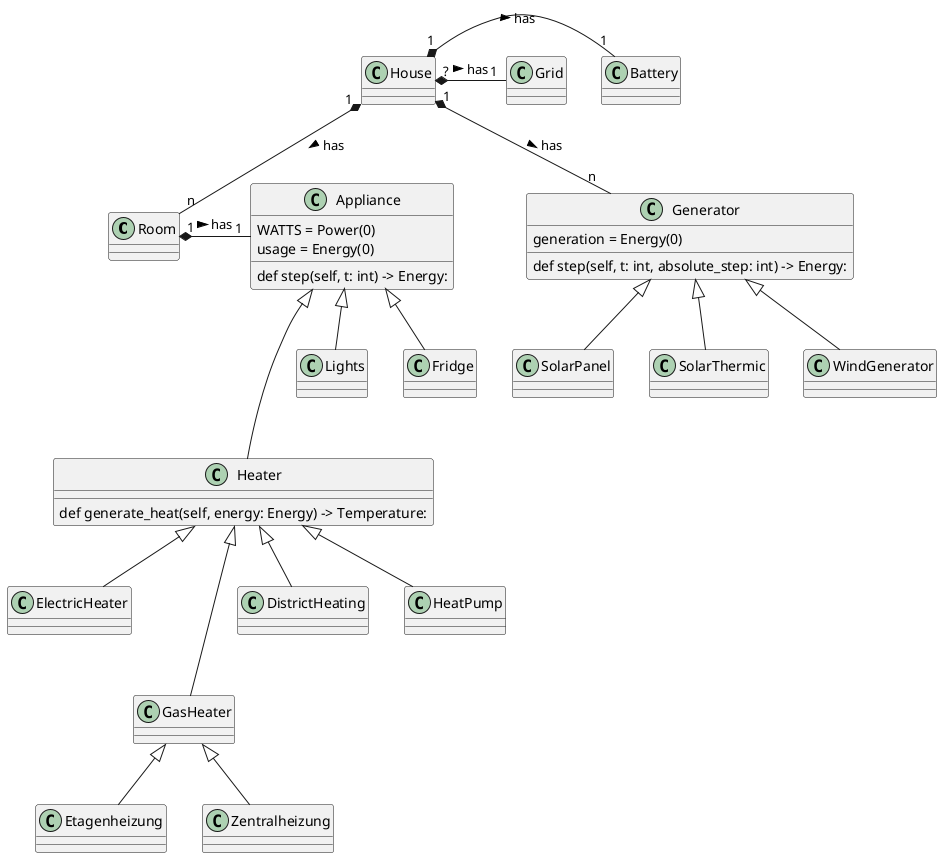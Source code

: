 @startuml
class Room
class Heater
class Battery
class Grid

House "1" *- "1" Battery : has >
House "?" *- "1" Grid : has >
House "1" *-- "n" Generator : has >

House "1" *-- "n" Room : has >
Room "1" *- "1" Appliance : has >

class Appliance {
{field} WATTS = Power(0)
{field} usage = Energy(0)
{method} def step(self, t: int) -> Energy:
}
Appliance <|-- Lights
Appliance <|-- Fridge

Appliance <|--- Heater

class Heater {
def generate_heat(self, energy: Energy) -> Temperature:
}
Heater <|-- ElectricHeater
Heater <|--- GasHeater
GasHeater <|-- Etagenheizung
GasHeater <|-- Zentralheizung
Heater <|-- DistrictHeating
Heater <|-- HeatPump

class Generator {
{field} generation = Energy(0)
def step(self, t: int, absolute_step: int) -> Energy:
}
Generator <|-- SolarPanel
Generator <|-- SolarThermic
Generator <|-- WindGenerator
@enduml
